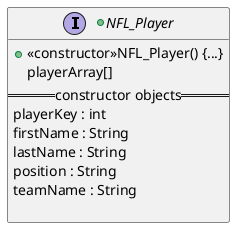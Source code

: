 @startuml
+interface NFL_Player{
+<<constructor>>NFL_Player() {...}
playerArray[]
==constructor objects==
playerKey : int
firstName : String
lastName : String
position : String
teamName : String

}


@enduml

